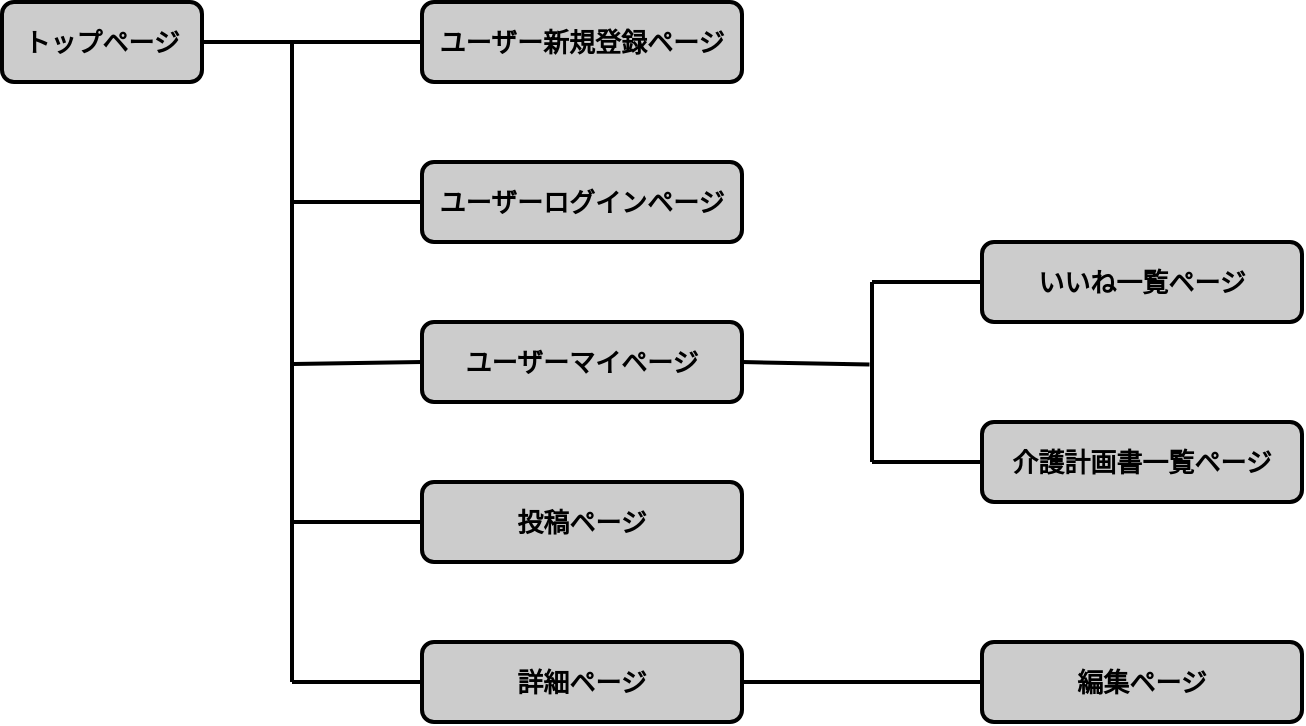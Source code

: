 <mxfile>
    <diagram id="wrWRYYVJptS8NdpX0Pma" name="ページ1">
        <mxGraphModel dx="713" dy="601" grid="1" gridSize="10" guides="1" tooltips="1" connect="1" arrows="1" fold="1" page="1" pageScale="1" pageWidth="827" pageHeight="1169" background="#ffffff" math="0" shadow="0">
            <root>
                <mxCell id="0"/>
                <mxCell id="1" parent="0"/>
                <mxCell id="8" style="edgeStyle=none;html=1;exitX=1;exitY=0.5;exitDx=0;exitDy=0;entryX=0;entryY=0.5;entryDx=0;entryDy=0;fontSize=13;endArrow=none;endFill=0;strokeWidth=2;strokeColor=#000000;" parent="1" source="2" target="3" edge="1">
                    <mxGeometry relative="1" as="geometry">
                        <Array as="points">
                            <mxPoint x="190" y="140"/>
                        </Array>
                    </mxGeometry>
                </mxCell>
                <mxCell id="2" value="トップページ" style="rounded=1;whiteSpace=wrap;html=1;strokeWidth=2;fontSize=13;fontStyle=1;fillColor=#CCCCCC;fontColor=#000000;strokeColor=#000000;" parent="1" vertex="1">
                    <mxGeometry x="30" y="120" width="100" height="40" as="geometry"/>
                </mxCell>
                <mxCell id="3" value="ユーザー新規登録ページ" style="rounded=1;whiteSpace=wrap;html=1;strokeWidth=2;fontSize=13;fontStyle=1;fontColor=#000000;fillColor=#CCCCCC;strokeColor=#000000;" parent="1" vertex="1">
                    <mxGeometry x="240" y="120" width="160" height="40" as="geometry"/>
                </mxCell>
                <mxCell id="4" value="ユーザーログインページ" style="rounded=1;whiteSpace=wrap;html=1;strokeWidth=2;fontSize=13;fontStyle=1;fontColor=#000000;fillColor=#CCCCCC;strokeColor=#000000;" parent="1" vertex="1">
                    <mxGeometry x="240" y="200" width="160" height="40" as="geometry"/>
                </mxCell>
                <mxCell id="34" style="edgeStyle=none;html=1;exitX=1;exitY=0.5;exitDx=0;exitDy=0;entryX=0.458;entryY=0.625;entryDx=0;entryDy=0;entryPerimeter=0;strokeWidth=2;fontSize=13;endArrow=none;endFill=0;strokeColor=#000000;" parent="1" source="5" target="33" edge="1">
                    <mxGeometry relative="1" as="geometry"/>
                </mxCell>
                <mxCell id="5" value="ユーザーマイページ" style="rounded=1;whiteSpace=wrap;html=1;strokeWidth=2;fontSize=13;fontStyle=1;fontColor=#000000;fillColor=#CCCCCC;strokeColor=#000000;" parent="1" vertex="1">
                    <mxGeometry x="240" y="280" width="160" height="40" as="geometry"/>
                </mxCell>
                <mxCell id="6" value="投稿ページ" style="rounded=1;whiteSpace=wrap;html=1;strokeWidth=2;fontSize=13;fontStyle=1;fontColor=#000000;fillColor=#CCCCCC;strokeColor=#000000;" parent="1" vertex="1">
                    <mxGeometry x="240" y="360" width="160" height="40" as="geometry"/>
                </mxCell>
                <mxCell id="20" style="edgeStyle=none;html=1;exitX=1;exitY=0.5;exitDx=0;exitDy=0;entryX=0;entryY=0.5;entryDx=0;entryDy=0;strokeWidth=2;fontSize=13;endArrow=none;endFill=0;" parent="1" source="7" target="19" edge="1">
                    <mxGeometry relative="1" as="geometry"/>
                </mxCell>
                <mxCell id="7" value="詳細ページ" style="rounded=1;whiteSpace=wrap;html=1;strokeWidth=2;fontSize=13;fontStyle=1;fontColor=#000000;fillColor=#CCCCCC;strokeColor=#000000;" parent="1" vertex="1">
                    <mxGeometry x="240" y="440" width="160" height="40" as="geometry"/>
                </mxCell>
                <mxCell id="15" style="edgeStyle=none;html=1;exitX=0.25;exitY=0.5;exitDx=0;exitDy=0;exitPerimeter=0;entryX=0;entryY=0.5;entryDx=0;entryDy=0;fontSize=13;endArrow=none;endFill=0;strokeWidth=2;strokeColor=#000000;" parent="1" source="10" target="4" edge="1">
                    <mxGeometry relative="1" as="geometry"/>
                </mxCell>
                <mxCell id="16" style="edgeStyle=none;html=1;entryX=0;entryY=0.5;entryDx=0;entryDy=0;fontSize=13;endArrow=none;endFill=0;exitX=0.503;exitY=0.425;exitDx=0;exitDy=0;exitPerimeter=0;strokeWidth=2;strokeColor=#000000;" parent="1" source="10" target="5" edge="1">
                    <mxGeometry relative="1" as="geometry"/>
                </mxCell>
                <mxCell id="17" style="edgeStyle=none;html=1;exitX=0.75;exitY=0.5;exitDx=0;exitDy=0;exitPerimeter=0;entryX=0;entryY=0.5;entryDx=0;entryDy=0;fontSize=13;endArrow=none;endFill=0;strokeWidth=2;strokeColor=#000000;" parent="1" source="10" target="6" edge="1">
                    <mxGeometry relative="1" as="geometry"/>
                </mxCell>
                <mxCell id="18" style="edgeStyle=none;html=1;exitX=1;exitY=0.5;exitDx=0;exitDy=0;exitPerimeter=0;entryX=0;entryY=0.5;entryDx=0;entryDy=0;fontSize=13;endArrow=none;endFill=0;strokeWidth=2;strokeColor=#000000;" parent="1" source="10" target="7" edge="1">
                    <mxGeometry relative="1" as="geometry"/>
                </mxCell>
                <mxCell id="10" value="" style="line;strokeWidth=2;direction=south;html=1;fontSize=13;strokeColor=#000000;" parent="1" vertex="1">
                    <mxGeometry x="170" y="140" width="10" height="320" as="geometry"/>
                </mxCell>
                <mxCell id="19" value="編集ページ" style="rounded=1;whiteSpace=wrap;html=1;strokeWidth=2;fontSize=13;fontStyle=1;fontColor=#000000;fillColor=#CCCCCC;strokeColor=#000000;" parent="1" vertex="1">
                    <mxGeometry x="520" y="440" width="160" height="40" as="geometry"/>
                </mxCell>
                <mxCell id="23" value="いいね一覧ページ" style="rounded=1;whiteSpace=wrap;html=1;strokeWidth=2;fontSize=13;fontStyle=1;fontColor=#000000;fillColor=#CCCCCC;strokeColor=#000000;" parent="1" vertex="1">
                    <mxGeometry x="520" y="240" width="160" height="40" as="geometry"/>
                </mxCell>
                <mxCell id="24" value="介護計画書一覧ページ" style="rounded=1;whiteSpace=wrap;html=1;strokeWidth=2;fontSize=13;fontStyle=1;fontColor=#000000;fillColor=#CCCCCC;strokeColor=#000000;" parent="1" vertex="1">
                    <mxGeometry x="520" y="330" width="160" height="40" as="geometry"/>
                </mxCell>
                <mxCell id="35" style="edgeStyle=none;html=1;exitX=0;exitY=0.5;exitDx=0;exitDy=0;exitPerimeter=0;entryX=0;entryY=0.5;entryDx=0;entryDy=0;strokeWidth=2;fontSize=13;endArrow=none;endFill=0;strokeColor=#000000;" parent="1" source="33" target="23" edge="1">
                    <mxGeometry relative="1" as="geometry"/>
                </mxCell>
                <mxCell id="38" style="edgeStyle=none;html=1;exitX=1;exitY=0.5;exitDx=0;exitDy=0;exitPerimeter=0;entryX=0;entryY=0.5;entryDx=0;entryDy=0;strokeWidth=2;fontSize=13;endArrow=none;endFill=0;strokeColor=#000000;" parent="1" source="33" target="24" edge="1">
                    <mxGeometry relative="1" as="geometry"/>
                </mxCell>
                <mxCell id="33" value="" style="line;strokeWidth=2;direction=south;html=1;fontSize=13;strokeColor=#000000;" parent="1" vertex="1">
                    <mxGeometry x="460" y="260" width="10" height="90" as="geometry"/>
                </mxCell>
            </root>
        </mxGraphModel>
    </diagram>
</mxfile>